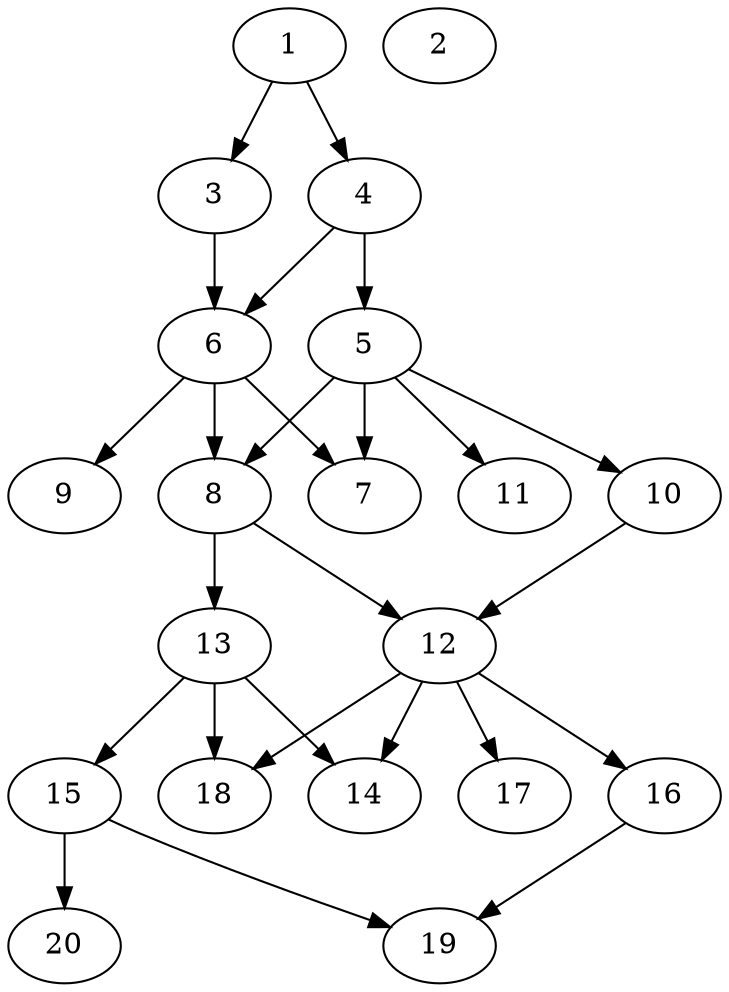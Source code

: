 // DAG automatically generated by daggen at Tue Jul 23 14:22:50 2019
// ./daggen --dot -n 20 --ccr 0.4 --fat 0.5 --regular 0.5 --density 0.6 --mindata 5242880 --maxdata 52428800 
digraph G {
  1 [size="73169920", alpha="0.03", expect_size="29267968"] 
  1 -> 3 [size ="29267968"]
  1 -> 4 [size ="29267968"]
  2 [size="93969920", alpha="0.18", expect_size="37587968"] 
  3 [size="116454400", alpha="0.04", expect_size="46581760"] 
  3 -> 6 [size ="46581760"]
  4 [size="95185920", alpha="0.12", expect_size="38074368"] 
  4 -> 5 [size ="38074368"]
  4 -> 6 [size ="38074368"]
  5 [size="107271680", alpha="0.01", expect_size="42908672"] 
  5 -> 7 [size ="42908672"]
  5 -> 8 [size ="42908672"]
  5 -> 10 [size ="42908672"]
  5 -> 11 [size ="42908672"]
  6 [size="112517120", alpha="0.11", expect_size="45006848"] 
  6 -> 7 [size ="45006848"]
  6 -> 8 [size ="45006848"]
  6 -> 9 [size ="45006848"]
  7 [size="73574400", alpha="0.01", expect_size="29429760"] 
  8 [size="130816000", alpha="0.09", expect_size="52326400"] 
  8 -> 12 [size ="52326400"]
  8 -> 13 [size ="52326400"]
  9 [size="22691840", alpha="0.10", expect_size="9076736"] 
  10 [size="115525120", alpha="0.06", expect_size="46210048"] 
  10 -> 12 [size ="46210048"]
  11 [size="107061760", alpha="0.13", expect_size="42824704"] 
  12 [size="127495680", alpha="0.09", expect_size="50998272"] 
  12 -> 14 [size ="50998272"]
  12 -> 16 [size ="50998272"]
  12 -> 17 [size ="50998272"]
  12 -> 18 [size ="50998272"]
  13 [size="118366720", alpha="0.19", expect_size="47346688"] 
  13 -> 14 [size ="47346688"]
  13 -> 15 [size ="47346688"]
  13 -> 18 [size ="47346688"]
  14 [size="21452800", alpha="0.01", expect_size="8581120"] 
  15 [size="90296320", alpha="0.09", expect_size="36118528"] 
  15 -> 19 [size ="36118528"]
  15 -> 20 [size ="36118528"]
  16 [size="98744320", alpha="0.12", expect_size="39497728"] 
  16 -> 19 [size ="39497728"]
  17 [size="43742720", alpha="0.15", expect_size="17497088"] 
  18 [size="48156160", alpha="0.07", expect_size="19262464"] 
  19 [size="102942720", alpha="0.00", expect_size="41177088"] 
  20 [size="46077440", alpha="0.14", expect_size="18430976"] 
}
